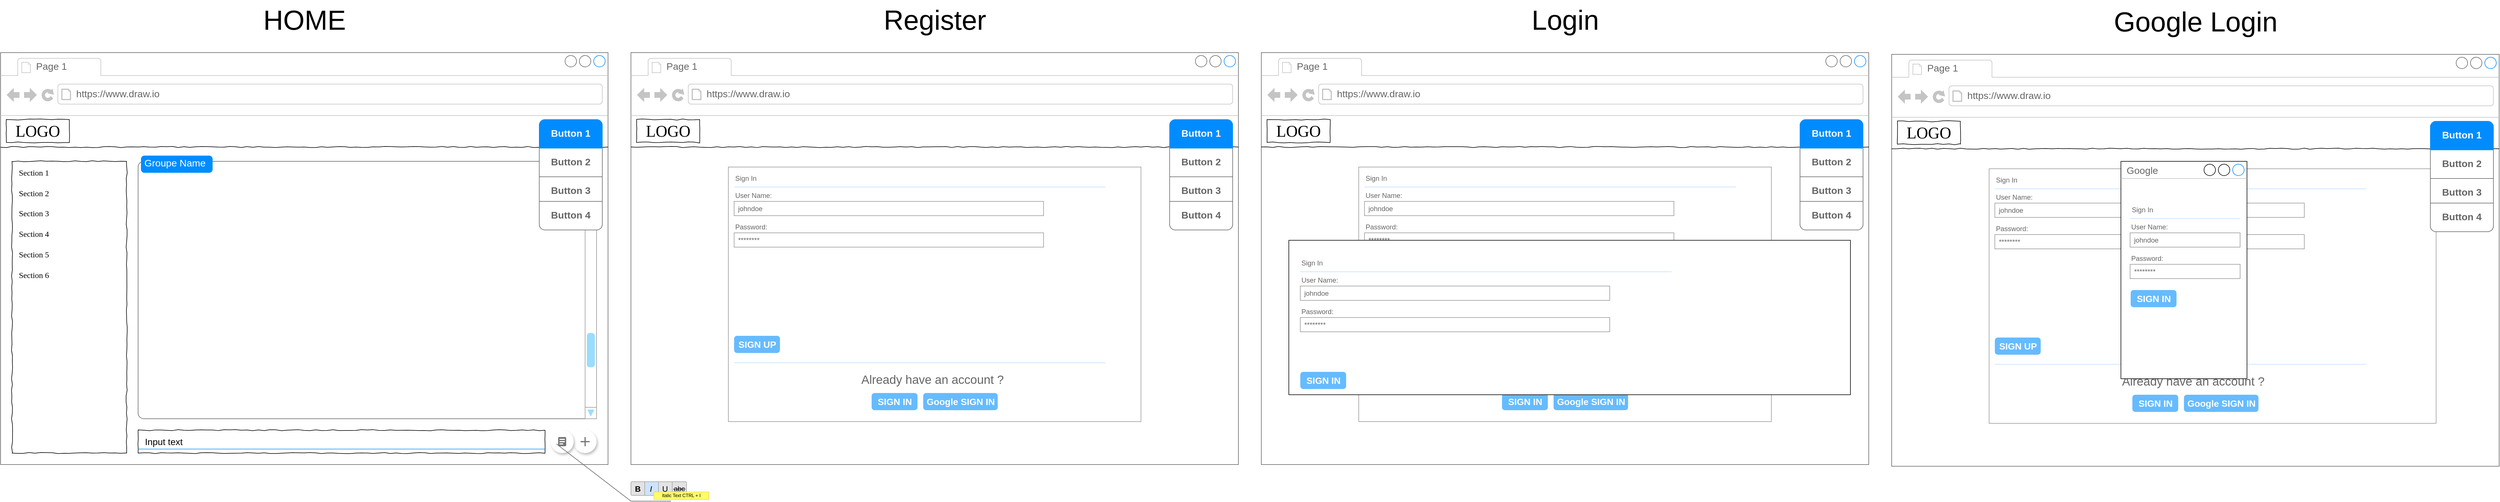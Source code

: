 <mxfile version="23.1.5" type="google">
  <diagram name="Page-1" id="03018318-947c-dd8e-b7a3-06fadd420f32">
    <mxGraphModel dx="5984" dy="2900" grid="1" gridSize="10" guides="1" tooltips="1" connect="1" arrows="1" fold="1" page="1" pageScale="1" pageWidth="1100" pageHeight="850" background="#ffffff" math="0" shadow="0">
      <root>
        <mxCell id="0" />
        <mxCell id="1" parent="0" />
        <mxCell id="KYz0ExE2ZF3JFbV7iySI-3" value="" style="strokeWidth=1;shadow=0;dashed=0;align=center;html=1;shape=mxgraph.mockup.containers.browserWindow;rSize=0;strokeColor=#666666;strokeColor2=#008cff;strokeColor3=#c4c4c4;mainText=,;recursiveResize=0;" vertex="1" parent="1">
          <mxGeometry x="1120" y="100" width="1060" height="720" as="geometry" />
        </mxCell>
        <mxCell id="KYz0ExE2ZF3JFbV7iySI-4" value="Page 1" style="strokeWidth=1;shadow=0;dashed=0;align=center;html=1;shape=mxgraph.mockup.containers.anchor;fontSize=17;fontColor=#666666;align=left;whiteSpace=wrap;" vertex="1" parent="KYz0ExE2ZF3JFbV7iySI-3">
          <mxGeometry x="60" y="12" width="110" height="26" as="geometry" />
        </mxCell>
        <mxCell id="KYz0ExE2ZF3JFbV7iySI-5" value="https://www.draw.io" style="strokeWidth=1;shadow=0;dashed=0;align=center;html=1;shape=mxgraph.mockup.containers.anchor;rSize=0;fontSize=17;fontColor=#666666;align=left;" vertex="1" parent="KYz0ExE2ZF3JFbV7iySI-3">
          <mxGeometry x="130" y="60" width="250" height="26" as="geometry" />
        </mxCell>
        <mxCell id="KYz0ExE2ZF3JFbV7iySI-6" value="" style="line;strokeWidth=1;html=1;rounded=0;shadow=0;labelBackgroundColor=none;fillColor=none;fontFamily=Verdana;fontSize=14;fontColor=#000000;align=center;comic=1;" vertex="1" parent="KYz0ExE2ZF3JFbV7iySI-3">
          <mxGeometry y="160" width="1060" height="10" as="geometry" />
        </mxCell>
        <mxCell id="KYz0ExE2ZF3JFbV7iySI-7" value="LOGO" style="whiteSpace=wrap;html=1;rounded=0;shadow=0;labelBackgroundColor=none;strokeWidth=1;fontFamily=Verdana;fontSize=28;align=center;comic=1;" vertex="1" parent="KYz0ExE2ZF3JFbV7iySI-3">
          <mxGeometry x="10" y="117" width="110" height="40" as="geometry" />
        </mxCell>
        <mxCell id="KYz0ExE2ZF3JFbV7iySI-8" value="" style="strokeWidth=1;shadow=0;dashed=0;align=center;html=1;shape=mxgraph.mockup.rrect;rSize=10;strokeColor=#666666;" vertex="1" parent="KYz0ExE2ZF3JFbV7iySI-3">
          <mxGeometry x="940" y="117" width="110" height="193" as="geometry" />
        </mxCell>
        <mxCell id="KYz0ExE2ZF3JFbV7iySI-9" value="Button 2" style="strokeColor=inherit;fillColor=inherit;gradientColor=inherit;strokeWidth=1;shadow=0;dashed=0;align=center;html=1;shape=mxgraph.mockup.rrect;rSize=0;fontSize=17;fontColor=#666666;fontStyle=1;resizeWidth=1;whiteSpace=wrap;" vertex="1" parent="KYz0ExE2ZF3JFbV7iySI-8">
          <mxGeometry width="110" height="50" relative="1" as="geometry">
            <mxPoint y="50" as="offset" />
          </mxGeometry>
        </mxCell>
        <mxCell id="KYz0ExE2ZF3JFbV7iySI-10" value="Button 3" style="strokeColor=inherit;fillColor=inherit;gradientColor=inherit;strokeWidth=1;shadow=0;dashed=0;align=center;html=1;shape=mxgraph.mockup.rrect;rSize=0;fontSize=17;fontColor=#666666;fontStyle=1;resizeWidth=1;whiteSpace=wrap;" vertex="1" parent="KYz0ExE2ZF3JFbV7iySI-8">
          <mxGeometry width="110" height="50" relative="1" as="geometry">
            <mxPoint y="100" as="offset" />
          </mxGeometry>
        </mxCell>
        <mxCell id="KYz0ExE2ZF3JFbV7iySI-11" value="Button 4" style="strokeColor=inherit;fillColor=inherit;gradientColor=inherit;strokeWidth=1;shadow=0;dashed=0;align=center;html=1;shape=mxgraph.mockup.bottomButton;rSize=10;fontSize=17;fontColor=#666666;fontStyle=1;resizeWidth=1;whiteSpace=wrap;" vertex="1" parent="KYz0ExE2ZF3JFbV7iySI-8">
          <mxGeometry y="1" width="110" height="50" relative="1" as="geometry">
            <mxPoint y="-50" as="offset" />
          </mxGeometry>
        </mxCell>
        <mxCell id="KYz0ExE2ZF3JFbV7iySI-12" value="Button 1" style="strokeWidth=1;shadow=0;dashed=0;align=center;html=1;shape=mxgraph.mockup.topButton;rSize=10;fontSize=17;fontColor=#ffffff;fontStyle=1;fillColor=#008cff;strokeColor=#008cff;resizeWidth=1;whiteSpace=wrap;" vertex="1" parent="KYz0ExE2ZF3JFbV7iySI-8">
          <mxGeometry width="110" height="50" relative="1" as="geometry" />
        </mxCell>
        <mxCell id="KYz0ExE2ZF3JFbV7iySI-13" value="" style="strokeWidth=1;shadow=0;dashed=0;align=center;html=1;shape=mxgraph.mockup.forms.rrect;rSize=0;strokeColor=#999999;fillColor=#ffffff;" vertex="1" parent="KYz0ExE2ZF3JFbV7iySI-3">
          <mxGeometry x="170" y="200" width="720" height="445" as="geometry" />
        </mxCell>
        <mxCell id="KYz0ExE2ZF3JFbV7iySI-14" value="Sign In" style="strokeWidth=1;shadow=0;dashed=0;align=center;html=1;shape=mxgraph.mockup.forms.anchor;fontSize=12;fontColor=#666666;align=left;resizeWidth=1;spacingLeft=0;" vertex="1" parent="KYz0ExE2ZF3JFbV7iySI-13">
          <mxGeometry width="360" height="20" relative="1" as="geometry">
            <mxPoint x="10" y="10" as="offset" />
          </mxGeometry>
        </mxCell>
        <mxCell id="KYz0ExE2ZF3JFbV7iySI-15" value="" style="shape=line;strokeColor=#ddeeff;strokeWidth=2;html=1;resizeWidth=1;" vertex="1" parent="KYz0ExE2ZF3JFbV7iySI-13">
          <mxGeometry width="648" height="10" relative="1" as="geometry">
            <mxPoint x="10" y="30" as="offset" />
          </mxGeometry>
        </mxCell>
        <mxCell id="KYz0ExE2ZF3JFbV7iySI-16" value="User Name:" style="strokeWidth=1;shadow=0;dashed=0;align=center;html=1;shape=mxgraph.mockup.forms.anchor;fontSize=12;fontColor=#666666;align=left;resizeWidth=1;spacingLeft=0;" vertex="1" parent="KYz0ExE2ZF3JFbV7iySI-13">
          <mxGeometry width="360" height="20" relative="1" as="geometry">
            <mxPoint x="10" y="40" as="offset" />
          </mxGeometry>
        </mxCell>
        <mxCell id="KYz0ExE2ZF3JFbV7iySI-17" value="johndoe" style="strokeWidth=1;shadow=0;dashed=0;align=center;html=1;shape=mxgraph.mockup.forms.rrect;rSize=0;strokeColor=#999999;fontColor=#666666;align=left;spacingLeft=5;resizeWidth=1;" vertex="1" parent="KYz0ExE2ZF3JFbV7iySI-13">
          <mxGeometry width="540" height="25" relative="1" as="geometry">
            <mxPoint x="10" y="60" as="offset" />
          </mxGeometry>
        </mxCell>
        <mxCell id="KYz0ExE2ZF3JFbV7iySI-18" value="Password:" style="strokeWidth=1;shadow=0;dashed=0;align=center;html=1;shape=mxgraph.mockup.forms.anchor;fontSize=12;fontColor=#666666;align=left;resizeWidth=1;spacingLeft=0;" vertex="1" parent="KYz0ExE2ZF3JFbV7iySI-13">
          <mxGeometry width="360" height="20" relative="1" as="geometry">
            <mxPoint x="10" y="95" as="offset" />
          </mxGeometry>
        </mxCell>
        <mxCell id="KYz0ExE2ZF3JFbV7iySI-19" value="********" style="strokeWidth=1;shadow=0;dashed=0;align=center;html=1;shape=mxgraph.mockup.forms.rrect;rSize=0;strokeColor=#999999;fontColor=#666666;align=left;spacingLeft=5;resizeWidth=1;" vertex="1" parent="KYz0ExE2ZF3JFbV7iySI-13">
          <mxGeometry width="540" height="25" relative="1" as="geometry">
            <mxPoint x="10" y="115" as="offset" />
          </mxGeometry>
        </mxCell>
        <mxCell id="KYz0ExE2ZF3JFbV7iySI-20" value="SIGN IN" style="strokeWidth=1;shadow=0;dashed=0;align=center;html=1;shape=mxgraph.mockup.forms.rrect;rSize=5;strokeColor=none;fontColor=#ffffff;fillColor=#66bbff;fontSize=16;fontStyle=1;" vertex="1" parent="KYz0ExE2ZF3JFbV7iySI-13">
          <mxGeometry y="1" width="80" height="30" relative="1" as="geometry">
            <mxPoint x="250" y="-50" as="offset" />
          </mxGeometry>
        </mxCell>
        <mxCell id="KYz0ExE2ZF3JFbV7iySI-21" value="" style="shape=line;strokeColor=#ddeeff;strokeWidth=2;html=1;resizeWidth=1;" vertex="1" parent="KYz0ExE2ZF3JFbV7iySI-13">
          <mxGeometry y="1" width="648" height="10" relative="1" as="geometry">
            <mxPoint x="10" y="-108" as="offset" />
          </mxGeometry>
        </mxCell>
        <mxCell id="KYz0ExE2ZF3JFbV7iySI-22" value="&lt;font style=&quot;font-size: 21px;&quot;&gt;Already have an account ?&lt;/font&gt;" style="strokeWidth=1;shadow=0;dashed=0;align=center;html=1;shape=mxgraph.mockup.forms.anchor;fontSize=12;fontColor=#666666;align=left;spacingLeft=0;resizeWidth=1;" vertex="1" parent="KYz0ExE2ZF3JFbV7iySI-13">
          <mxGeometry y="1" width="260" height="20" relative="1" as="geometry">
            <mxPoint x="230" y="-84" as="offset" />
          </mxGeometry>
        </mxCell>
        <mxCell id="KYz0ExE2ZF3JFbV7iySI-23" value="SIGN UP" style="strokeWidth=1;shadow=0;dashed=0;align=center;html=1;shape=mxgraph.mockup.forms.rrect;rSize=5;strokeColor=none;fontColor=#ffffff;fillColor=#66bbff;fontSize=16;fontStyle=1;" vertex="1" parent="KYz0ExE2ZF3JFbV7iySI-13">
          <mxGeometry y="1" width="80" height="30" relative="1" as="geometry">
            <mxPoint x="10" y="-150" as="offset" />
          </mxGeometry>
        </mxCell>
        <mxCell id="KYz0ExE2ZF3JFbV7iySI-24" value="Google SIGN IN" style="strokeWidth=1;shadow=0;dashed=0;align=center;html=1;shape=mxgraph.mockup.forms.rrect;rSize=5;strokeColor=none;fontColor=#ffffff;fillColor=#66bbff;fontSize=16;fontStyle=1;" vertex="1" parent="KYz0ExE2ZF3JFbV7iySI-13">
          <mxGeometry x="340" y="395" width="130" height="30" as="geometry" />
        </mxCell>
        <mxCell id="KYz0ExE2ZF3JFbV7iySI-59" value="" style="rounded=0;whiteSpace=wrap;html=1;" vertex="1" parent="1">
          <mxGeometry x="1168" y="428" width="980" height="270" as="geometry" />
        </mxCell>
        <mxCell id="PVh8QPUen67NUNTlTuPj-7" value="" style="strokeWidth=1;shadow=0;dashed=0;align=center;html=1;shape=mxgraph.mockup.containers.browserWindow;rSize=0;strokeColor=#666666;strokeColor2=#008cff;strokeColor3=#c4c4c4;mainText=,;recursiveResize=0;" parent="1" vertex="1">
          <mxGeometry x="-1080" y="100" width="1060" height="720" as="geometry" />
        </mxCell>
        <mxCell id="KYz0ExE2ZF3JFbV7iySI-37" value="" style="shape=mxgraph.mockup.containers.marginRect;rectMarginTop=10;strokeColor=#666666;strokeWidth=1;dashed=0;rounded=1;arcSize=5;recursiveResize=0;html=1;whiteSpace=wrap;" vertex="1" parent="PVh8QPUen67NUNTlTuPj-7">
          <mxGeometry x="240" y="180" width="800" height="460" as="geometry" />
        </mxCell>
        <mxCell id="KYz0ExE2ZF3JFbV7iySI-38" value="Groupe Name" style="shape=rect;strokeColor=none;fillColor=#008cff;strokeWidth=1;dashed=0;rounded=1;arcSize=20;fontColor=#ffffff;fontSize=17;spacing=2;spacingTop=-2;align=left;autosize=1;spacingLeft=4;resizeWidth=0;resizeHeight=0;perimeter=none;html=1;whiteSpace=wrap;" vertex="1" parent="KYz0ExE2ZF3JFbV7iySI-37">
          <mxGeometry x="5" width="125" height="30" as="geometry" />
        </mxCell>
        <mxCell id="KYz0ExE2ZF3JFbV7iySI-31" value="" style="verticalLabelPosition=bottom;shadow=0;dashed=0;align=center;html=1;verticalAlign=top;strokeWidth=1;shape=mxgraph.mockup.navigation.scrollBar;strokeColor=#999999;barPos=20;fillColor2=#99ddff;strokeColor2=none;direction=north;" vertex="1" parent="PVh8QPUen67NUNTlTuPj-7">
          <mxGeometry x="1020" y="190" width="20" height="450" as="geometry" />
        </mxCell>
        <mxCell id="PVh8QPUen67NUNTlTuPj-8" value="Page 1" style="strokeWidth=1;shadow=0;dashed=0;align=center;html=1;shape=mxgraph.mockup.containers.anchor;fontSize=17;fontColor=#666666;align=left;whiteSpace=wrap;" parent="PVh8QPUen67NUNTlTuPj-7" vertex="1">
          <mxGeometry x="60" y="12" width="110" height="26" as="geometry" />
        </mxCell>
        <mxCell id="PVh8QPUen67NUNTlTuPj-9" value="https://www.draw.io" style="strokeWidth=1;shadow=0;dashed=0;align=center;html=1;shape=mxgraph.mockup.containers.anchor;rSize=0;fontSize=17;fontColor=#666666;align=left;" parent="PVh8QPUen67NUNTlTuPj-7" vertex="1">
          <mxGeometry x="130" y="60" width="250" height="26" as="geometry" />
        </mxCell>
        <mxCell id="677b7b8949515195-9" value="" style="line;strokeWidth=1;html=1;rounded=0;shadow=0;labelBackgroundColor=none;fillColor=none;fontFamily=Verdana;fontSize=14;fontColor=#000000;align=center;comic=1;" parent="PVh8QPUen67NUNTlTuPj-7" vertex="1">
          <mxGeometry y="160" width="1060" height="10" as="geometry" />
        </mxCell>
        <mxCell id="677b7b8949515195-2" value="LOGO" style="whiteSpace=wrap;html=1;rounded=0;shadow=0;labelBackgroundColor=none;strokeWidth=1;fontFamily=Verdana;fontSize=28;align=center;comic=1;" parent="PVh8QPUen67NUNTlTuPj-7" vertex="1">
          <mxGeometry x="10" y="117" width="110" height="40" as="geometry" />
        </mxCell>
        <mxCell id="PVh8QPUen67NUNTlTuPj-2" value="" style="strokeWidth=1;shadow=0;dashed=0;align=center;html=1;shape=mxgraph.mockup.rrect;rSize=10;strokeColor=#666666;" parent="PVh8QPUen67NUNTlTuPj-7" vertex="1">
          <mxGeometry x="940" y="117" width="110" height="193" as="geometry" />
        </mxCell>
        <mxCell id="PVh8QPUen67NUNTlTuPj-3" value="Button 2" style="strokeColor=inherit;fillColor=inherit;gradientColor=inherit;strokeWidth=1;shadow=0;dashed=0;align=center;html=1;shape=mxgraph.mockup.rrect;rSize=0;fontSize=17;fontColor=#666666;fontStyle=1;resizeWidth=1;whiteSpace=wrap;" parent="PVh8QPUen67NUNTlTuPj-2" vertex="1">
          <mxGeometry width="110" height="50" relative="1" as="geometry">
            <mxPoint y="50" as="offset" />
          </mxGeometry>
        </mxCell>
        <mxCell id="PVh8QPUen67NUNTlTuPj-4" value="Button 3" style="strokeColor=inherit;fillColor=inherit;gradientColor=inherit;strokeWidth=1;shadow=0;dashed=0;align=center;html=1;shape=mxgraph.mockup.rrect;rSize=0;fontSize=17;fontColor=#666666;fontStyle=1;resizeWidth=1;whiteSpace=wrap;" parent="PVh8QPUen67NUNTlTuPj-2" vertex="1">
          <mxGeometry width="110" height="50" relative="1" as="geometry">
            <mxPoint y="100" as="offset" />
          </mxGeometry>
        </mxCell>
        <mxCell id="PVh8QPUen67NUNTlTuPj-5" value="Button 4" style="strokeColor=inherit;fillColor=inherit;gradientColor=inherit;strokeWidth=1;shadow=0;dashed=0;align=center;html=1;shape=mxgraph.mockup.bottomButton;rSize=10;fontSize=17;fontColor=#666666;fontStyle=1;resizeWidth=1;whiteSpace=wrap;" parent="PVh8QPUen67NUNTlTuPj-2" vertex="1">
          <mxGeometry y="1" width="110" height="50" relative="1" as="geometry">
            <mxPoint y="-50" as="offset" />
          </mxGeometry>
        </mxCell>
        <mxCell id="PVh8QPUen67NUNTlTuPj-6" value="Button 1" style="strokeWidth=1;shadow=0;dashed=0;align=center;html=1;shape=mxgraph.mockup.topButton;rSize=10;fontSize=17;fontColor=#ffffff;fontStyle=1;fillColor=#008cff;strokeColor=#008cff;resizeWidth=1;whiteSpace=wrap;" parent="PVh8QPUen67NUNTlTuPj-2" vertex="1">
          <mxGeometry width="110" height="50" relative="1" as="geometry" />
        </mxCell>
        <mxCell id="KYz0ExE2ZF3JFbV7iySI-26" value="" style="whiteSpace=wrap;html=1;rounded=0;shadow=0;labelBackgroundColor=none;strokeWidth=1;fillColor=none;fontFamily=Verdana;fontSize=12;align=left;comic=1;" vertex="1" parent="PVh8QPUen67NUNTlTuPj-7">
          <mxGeometry x="240" y="660" width="710" height="40" as="geometry" />
        </mxCell>
        <mxCell id="KYz0ExE2ZF3JFbV7iySI-29" value="" style="shape=ellipse;dashed=0;strokeColor=none;shadow=1;fontSize=13;align=center;verticalAlign=top;labelPosition=center;verticalLabelPosition=bottom;html=1;aspect=fixed;" vertex="1" parent="PVh8QPUen67NUNTlTuPj-7">
          <mxGeometry x="1000" y="660" width="40" height="40" as="geometry" />
        </mxCell>
        <mxCell id="KYz0ExE2ZF3JFbV7iySI-30" value="" style="dashed=0;html=1;shape=mxgraph.gmdl.plus;strokeColor=#737373;strokeWidth=2;shadow=0;sketch=0;html=1;labelPosition=center;verticalLabelPosition=bottom;align=center;verticalAlign=top;" vertex="1" parent="KYz0ExE2ZF3JFbV7iySI-29">
          <mxGeometry x="12" y="12" width="16" height="16" as="geometry" />
        </mxCell>
        <mxCell id="KYz0ExE2ZF3JFbV7iySI-39" value="Input text" style="text;fontSize=16;verticalAlign=middle;strokeColor=none;fillColor=none;whiteSpace=wrap;html=1;" vertex="1" parent="PVh8QPUen67NUNTlTuPj-7">
          <mxGeometry x="250" y="665" width="700" height="30" as="geometry" />
        </mxCell>
        <mxCell id="KYz0ExE2ZF3JFbV7iySI-40" value="" style="dashed=0;shape=line;strokeWidth=2;noLabel=1;strokeColor=#0C8CF2;opacity=50;" vertex="1" parent="PVh8QPUen67NUNTlTuPj-7">
          <mxGeometry x="240" y="688" width="710" height="10" as="geometry" />
        </mxCell>
        <mxCell id="KYz0ExE2ZF3JFbV7iySI-41" value="" style="shape=ellipse;strokeColor=none;fillColor=#ffffff;shadow=1;gradientColor=none;sketch=0;hachureGap=4;pointerEvents=0;fontFamily=Architects Daughter;fontSource=https%3A%2F%2Ffonts.googleapis.com%2Fcss%3Ffamily%3DArchitects%2BDaughter;fontSize=20;html=1;labelPosition=center;verticalLabelPosition=bottom;align=center;verticalAlign=top;" vertex="1" parent="PVh8QPUen67NUNTlTuPj-7">
          <mxGeometry x="960" y="660" width="40" height="40" as="geometry" />
        </mxCell>
        <mxCell id="KYz0ExE2ZF3JFbV7iySI-42" value="" style="dashed=0;html=1;shape=mxgraph.gmdl.doc;strokeColor=#ffffff;fillColor=#737373;strokeWidth=2;sketch=0;hachureGap=4;pointerEvents=0;fontFamily=Architects Daughter;fontSource=https%3A%2F%2Ffonts.googleapis.com%2Fcss%3Ffamily%3DArchitects%2BDaughter;fontSize=20;" vertex="1" parent="KYz0ExE2ZF3JFbV7iySI-41">
          <mxGeometry x="0.5" y="0.5" width="14" height="16" relative="1" as="geometry">
            <mxPoint x="-7" y="-8" as="offset" />
          </mxGeometry>
        </mxCell>
        <mxCell id="677b7b8949515195-8" value="" style="whiteSpace=wrap;html=1;rounded=0;shadow=0;labelBackgroundColor=none;strokeWidth=1;fillColor=none;fontFamily=Verdana;fontSize=12;align=center;comic=1;" parent="1" vertex="1">
          <mxGeometry x="-1060" y="290" width="200" height="510" as="geometry" />
        </mxCell>
        <mxCell id="677b7b8949515195-27" value="Section 1" style="text;html=1;points=[];align=left;verticalAlign=top;spacingTop=-4;fontSize=14;fontFamily=Verdana" parent="1" vertex="1">
          <mxGeometry x="-1050" y="300" width="170" height="20" as="geometry" />
        </mxCell>
        <mxCell id="677b7b8949515195-28" value="Section 2" style="text;html=1;points=[];align=left;verticalAlign=top;spacingTop=-4;fontSize=14;fontFamily=Verdana" parent="1" vertex="1">
          <mxGeometry x="-1050" y="336" width="170" height="20" as="geometry" />
        </mxCell>
        <mxCell id="677b7b8949515195-29" value="Section 3" style="text;html=1;points=[];align=left;verticalAlign=top;spacingTop=-4;fontSize=14;fontFamily=Verdana" parent="1" vertex="1">
          <mxGeometry x="-1050" y="371" width="170" height="20" as="geometry" />
        </mxCell>
        <mxCell id="677b7b8949515195-30" value="Section 4" style="text;html=1;points=[];align=left;verticalAlign=top;spacingTop=-4;fontSize=14;fontFamily=Verdana" parent="1" vertex="1">
          <mxGeometry x="-1050" y="407" width="170" height="20" as="geometry" />
        </mxCell>
        <mxCell id="677b7b8949515195-39" value="Section 5" style="text;html=1;points=[];align=left;verticalAlign=top;spacingTop=-4;fontSize=14;fontFamily=Verdana" parent="1" vertex="1">
          <mxGeometry x="-1050" y="443" width="170" height="20" as="geometry" />
        </mxCell>
        <mxCell id="677b7b8949515195-40" value="Section 6" style="text;html=1;points=[];align=left;verticalAlign=top;spacingTop=-4;fontSize=14;fontFamily=Verdana" parent="1" vertex="1">
          <mxGeometry x="-1050" y="479" width="170" height="20" as="geometry" />
        </mxCell>
        <mxCell id="PVh8QPUen67NUNTlTuPj-13" value="&lt;font style=&quot;font-size: 48px;&quot;&gt;HOME&lt;/font&gt;" style="text;html=1;align=center;verticalAlign=middle;resizable=0;points=[];autosize=1;strokeColor=none;fillColor=none;" parent="1" vertex="1">
          <mxGeometry x="-635" y="8" width="170" height="70" as="geometry" />
        </mxCell>
        <mxCell id="PVh8QPUen67NUNTlTuPj-14" value="" style="strokeWidth=1;shadow=0;dashed=0;align=center;html=1;shape=mxgraph.mockup.containers.browserWindow;rSize=0;strokeColor=#666666;strokeColor2=#008cff;strokeColor3=#c4c4c4;mainText=,;recursiveResize=0;" parent="1" vertex="1">
          <mxGeometry x="20" y="100" width="1060" height="720" as="geometry" />
        </mxCell>
        <mxCell id="PVh8QPUen67NUNTlTuPj-16" value="Page 1" style="strokeWidth=1;shadow=0;dashed=0;align=center;html=1;shape=mxgraph.mockup.containers.anchor;fontSize=17;fontColor=#666666;align=left;whiteSpace=wrap;" parent="PVh8QPUen67NUNTlTuPj-14" vertex="1">
          <mxGeometry x="60" y="12" width="110" height="26" as="geometry" />
        </mxCell>
        <mxCell id="PVh8QPUen67NUNTlTuPj-17" value="https://www.draw.io" style="strokeWidth=1;shadow=0;dashed=0;align=center;html=1;shape=mxgraph.mockup.containers.anchor;rSize=0;fontSize=17;fontColor=#666666;align=left;" parent="PVh8QPUen67NUNTlTuPj-14" vertex="1">
          <mxGeometry x="130" y="60" width="250" height="26" as="geometry" />
        </mxCell>
        <mxCell id="PVh8QPUen67NUNTlTuPj-18" value="" style="line;strokeWidth=1;html=1;rounded=0;shadow=0;labelBackgroundColor=none;fillColor=none;fontFamily=Verdana;fontSize=14;fontColor=#000000;align=center;comic=1;" parent="PVh8QPUen67NUNTlTuPj-14" vertex="1">
          <mxGeometry y="160" width="1060" height="10" as="geometry" />
        </mxCell>
        <mxCell id="PVh8QPUen67NUNTlTuPj-19" value="LOGO" style="whiteSpace=wrap;html=1;rounded=0;shadow=0;labelBackgroundColor=none;strokeWidth=1;fontFamily=Verdana;fontSize=28;align=center;comic=1;" parent="PVh8QPUen67NUNTlTuPj-14" vertex="1">
          <mxGeometry x="10" y="117" width="110" height="40" as="geometry" />
        </mxCell>
        <mxCell id="PVh8QPUen67NUNTlTuPj-20" value="" style="strokeWidth=1;shadow=0;dashed=0;align=center;html=1;shape=mxgraph.mockup.rrect;rSize=10;strokeColor=#666666;" parent="PVh8QPUen67NUNTlTuPj-14" vertex="1">
          <mxGeometry x="940" y="117" width="110" height="193" as="geometry" />
        </mxCell>
        <mxCell id="PVh8QPUen67NUNTlTuPj-21" value="Button 2" style="strokeColor=inherit;fillColor=inherit;gradientColor=inherit;strokeWidth=1;shadow=0;dashed=0;align=center;html=1;shape=mxgraph.mockup.rrect;rSize=0;fontSize=17;fontColor=#666666;fontStyle=1;resizeWidth=1;whiteSpace=wrap;" parent="PVh8QPUen67NUNTlTuPj-20" vertex="1">
          <mxGeometry width="110" height="50" relative="1" as="geometry">
            <mxPoint y="50" as="offset" />
          </mxGeometry>
        </mxCell>
        <mxCell id="PVh8QPUen67NUNTlTuPj-22" value="Button 3" style="strokeColor=inherit;fillColor=inherit;gradientColor=inherit;strokeWidth=1;shadow=0;dashed=0;align=center;html=1;shape=mxgraph.mockup.rrect;rSize=0;fontSize=17;fontColor=#666666;fontStyle=1;resizeWidth=1;whiteSpace=wrap;" parent="PVh8QPUen67NUNTlTuPj-20" vertex="1">
          <mxGeometry width="110" height="50" relative="1" as="geometry">
            <mxPoint y="100" as="offset" />
          </mxGeometry>
        </mxCell>
        <mxCell id="PVh8QPUen67NUNTlTuPj-23" value="Button 4" style="strokeColor=inherit;fillColor=inherit;gradientColor=inherit;strokeWidth=1;shadow=0;dashed=0;align=center;html=1;shape=mxgraph.mockup.bottomButton;rSize=10;fontSize=17;fontColor=#666666;fontStyle=1;resizeWidth=1;whiteSpace=wrap;" parent="PVh8QPUen67NUNTlTuPj-20" vertex="1">
          <mxGeometry y="1" width="110" height="50" relative="1" as="geometry">
            <mxPoint y="-50" as="offset" />
          </mxGeometry>
        </mxCell>
        <mxCell id="PVh8QPUen67NUNTlTuPj-24" value="Button 1" style="strokeWidth=1;shadow=0;dashed=0;align=center;html=1;shape=mxgraph.mockup.topButton;rSize=10;fontSize=17;fontColor=#ffffff;fontStyle=1;fillColor=#008cff;strokeColor=#008cff;resizeWidth=1;whiteSpace=wrap;" parent="PVh8QPUen67NUNTlTuPj-20" vertex="1">
          <mxGeometry width="110" height="50" relative="1" as="geometry" />
        </mxCell>
        <mxCell id="PVh8QPUen67NUNTlTuPj-41" value="" style="strokeWidth=1;shadow=0;dashed=0;align=center;html=1;shape=mxgraph.mockup.forms.rrect;rSize=0;strokeColor=#999999;fillColor=#ffffff;" parent="PVh8QPUen67NUNTlTuPj-14" vertex="1">
          <mxGeometry x="170" y="200" width="720" height="445" as="geometry" />
        </mxCell>
        <mxCell id="PVh8QPUen67NUNTlTuPj-42" value="Sign In" style="strokeWidth=1;shadow=0;dashed=0;align=center;html=1;shape=mxgraph.mockup.forms.anchor;fontSize=12;fontColor=#666666;align=left;resizeWidth=1;spacingLeft=0;" parent="PVh8QPUen67NUNTlTuPj-41" vertex="1">
          <mxGeometry width="360" height="20" relative="1" as="geometry">
            <mxPoint x="10" y="10" as="offset" />
          </mxGeometry>
        </mxCell>
        <mxCell id="PVh8QPUen67NUNTlTuPj-43" value="" style="shape=line;strokeColor=#ddeeff;strokeWidth=2;html=1;resizeWidth=1;" parent="PVh8QPUen67NUNTlTuPj-41" vertex="1">
          <mxGeometry width="648" height="10" relative="1" as="geometry">
            <mxPoint x="10" y="30" as="offset" />
          </mxGeometry>
        </mxCell>
        <mxCell id="PVh8QPUen67NUNTlTuPj-44" value="User Name:" style="strokeWidth=1;shadow=0;dashed=0;align=center;html=1;shape=mxgraph.mockup.forms.anchor;fontSize=12;fontColor=#666666;align=left;resizeWidth=1;spacingLeft=0;" parent="PVh8QPUen67NUNTlTuPj-41" vertex="1">
          <mxGeometry width="360" height="20" relative="1" as="geometry">
            <mxPoint x="10" y="40" as="offset" />
          </mxGeometry>
        </mxCell>
        <mxCell id="PVh8QPUen67NUNTlTuPj-45" value="johndoe" style="strokeWidth=1;shadow=0;dashed=0;align=center;html=1;shape=mxgraph.mockup.forms.rrect;rSize=0;strokeColor=#999999;fontColor=#666666;align=left;spacingLeft=5;resizeWidth=1;" parent="PVh8QPUen67NUNTlTuPj-41" vertex="1">
          <mxGeometry width="540" height="25" relative="1" as="geometry">
            <mxPoint x="10" y="60" as="offset" />
          </mxGeometry>
        </mxCell>
        <mxCell id="PVh8QPUen67NUNTlTuPj-46" value="Password:" style="strokeWidth=1;shadow=0;dashed=0;align=center;html=1;shape=mxgraph.mockup.forms.anchor;fontSize=12;fontColor=#666666;align=left;resizeWidth=1;spacingLeft=0;" parent="PVh8QPUen67NUNTlTuPj-41" vertex="1">
          <mxGeometry width="360" height="20" relative="1" as="geometry">
            <mxPoint x="10" y="95" as="offset" />
          </mxGeometry>
        </mxCell>
        <mxCell id="PVh8QPUen67NUNTlTuPj-47" value="********" style="strokeWidth=1;shadow=0;dashed=0;align=center;html=1;shape=mxgraph.mockup.forms.rrect;rSize=0;strokeColor=#999999;fontColor=#666666;align=left;spacingLeft=5;resizeWidth=1;" parent="PVh8QPUen67NUNTlTuPj-41" vertex="1">
          <mxGeometry width="540" height="25" relative="1" as="geometry">
            <mxPoint x="10" y="115" as="offset" />
          </mxGeometry>
        </mxCell>
        <mxCell id="PVh8QPUen67NUNTlTuPj-48" value="SIGN IN" style="strokeWidth=1;shadow=0;dashed=0;align=center;html=1;shape=mxgraph.mockup.forms.rrect;rSize=5;strokeColor=none;fontColor=#ffffff;fillColor=#66bbff;fontSize=16;fontStyle=1;" parent="PVh8QPUen67NUNTlTuPj-41" vertex="1">
          <mxGeometry y="1" width="80" height="30" relative="1" as="geometry">
            <mxPoint x="250" y="-50" as="offset" />
          </mxGeometry>
        </mxCell>
        <mxCell id="PVh8QPUen67NUNTlTuPj-50" value="" style="shape=line;strokeColor=#ddeeff;strokeWidth=2;html=1;resizeWidth=1;" parent="PVh8QPUen67NUNTlTuPj-41" vertex="1">
          <mxGeometry y="1" width="648" height="10" relative="1" as="geometry">
            <mxPoint x="10" y="-108" as="offset" />
          </mxGeometry>
        </mxCell>
        <mxCell id="PVh8QPUen67NUNTlTuPj-51" value="&lt;font style=&quot;font-size: 21px;&quot;&gt;Already have an account ?&lt;/font&gt;" style="strokeWidth=1;shadow=0;dashed=0;align=center;html=1;shape=mxgraph.mockup.forms.anchor;fontSize=12;fontColor=#666666;align=left;spacingLeft=0;resizeWidth=1;" parent="PVh8QPUen67NUNTlTuPj-41" vertex="1">
          <mxGeometry y="1" width="260" height="20" relative="1" as="geometry">
            <mxPoint x="230" y="-84" as="offset" />
          </mxGeometry>
        </mxCell>
        <mxCell id="PVh8QPUen67NUNTlTuPj-52" value="SIGN UP" style="strokeWidth=1;shadow=0;dashed=0;align=center;html=1;shape=mxgraph.mockup.forms.rrect;rSize=5;strokeColor=none;fontColor=#ffffff;fillColor=#66bbff;fontSize=16;fontStyle=1;" parent="PVh8QPUen67NUNTlTuPj-41" vertex="1">
          <mxGeometry y="1" width="80" height="30" relative="1" as="geometry">
            <mxPoint x="10" y="-150" as="offset" />
          </mxGeometry>
        </mxCell>
        <mxCell id="KYz0ExE2ZF3JFbV7iySI-2" value="Google SIGN IN" style="strokeWidth=1;shadow=0;dashed=0;align=center;html=1;shape=mxgraph.mockup.forms.rrect;rSize=5;strokeColor=none;fontColor=#ffffff;fillColor=#66bbff;fontSize=16;fontStyle=1;" vertex="1" parent="PVh8QPUen67NUNTlTuPj-41">
          <mxGeometry x="340" y="395" width="130" height="30" as="geometry" />
        </mxCell>
        <mxCell id="PVh8QPUen67NUNTlTuPj-40" value="&lt;font style=&quot;font-size: 48px;&quot;&gt;Register&lt;/font&gt;" style="text;html=1;align=center;verticalAlign=middle;resizable=0;points=[];autosize=1;strokeColor=none;fillColor=none;" parent="1" vertex="1">
          <mxGeometry x="450" y="8" width="200" height="70" as="geometry" />
        </mxCell>
        <mxCell id="KYz0ExE2ZF3JFbV7iySI-25" value="&lt;font style=&quot;font-size: 48px;&quot;&gt;Login&lt;/font&gt;" style="text;html=1;align=center;verticalAlign=middle;resizable=0;points=[];autosize=1;strokeColor=none;fillColor=none;" vertex="1" parent="1">
          <mxGeometry x="1580" y="8" width="140" height="70" as="geometry" />
        </mxCell>
        <mxCell id="KYz0ExE2ZF3JFbV7iySI-32" value="" style="verticalLabelPosition=bottom;shadow=0;dashed=0;align=center;html=1;verticalAlign=top;strokeWidth=1;shape=mxgraph.mockup.menus_and_buttons.font_style_selector_1;" vertex="1" parent="1">
          <mxGeometry x="20" y="850" width="136" height="31" as="geometry" />
        </mxCell>
        <mxCell id="KYz0ExE2ZF3JFbV7iySI-36" value="" style="strokeWidth=1;shadow=0;dashed=0;align=center;html=1;shape=mxgraph.mockup.text.callout;linkText=;textSize=17;textColor=#666666;callDir=SE;callStyle=line;fontSize=17;fontColor=#666666;align=right;verticalAlign=bottom;strokeColor=#666666;" vertex="1" parent="1">
          <mxGeometry x="-110" y="784" width="200" height="100" as="geometry" />
        </mxCell>
        <mxCell id="KYz0ExE2ZF3JFbV7iySI-53" value="Sign In" style="strokeWidth=1;shadow=0;dashed=0;align=center;html=1;shape=mxgraph.mockup.forms.anchor;fontSize=12;fontColor=#666666;align=left;resizeWidth=1;spacingLeft=0;" vertex="1" parent="1">
          <mxGeometry x="1188" y="458" width="360" height="20" as="geometry" />
        </mxCell>
        <mxCell id="KYz0ExE2ZF3JFbV7iySI-54" value="" style="shape=line;strokeColor=#ddeeff;strokeWidth=2;html=1;resizeWidth=1;" vertex="1" parent="1">
          <mxGeometry x="1188" y="478" width="648" height="10" as="geometry" />
        </mxCell>
        <mxCell id="KYz0ExE2ZF3JFbV7iySI-55" value="User Name:" style="strokeWidth=1;shadow=0;dashed=0;align=center;html=1;shape=mxgraph.mockup.forms.anchor;fontSize=12;fontColor=#666666;align=left;resizeWidth=1;spacingLeft=0;" vertex="1" parent="1">
          <mxGeometry x="1188" y="488" width="360" height="20" as="geometry" />
        </mxCell>
        <mxCell id="KYz0ExE2ZF3JFbV7iySI-56" value="johndoe" style="strokeWidth=1;shadow=0;dashed=0;align=center;html=1;shape=mxgraph.mockup.forms.rrect;rSize=0;strokeColor=#999999;fontColor=#666666;align=left;spacingLeft=5;resizeWidth=1;" vertex="1" parent="1">
          <mxGeometry x="1188" y="508" width="540" height="25" as="geometry" />
        </mxCell>
        <mxCell id="KYz0ExE2ZF3JFbV7iySI-57" value="Password:" style="strokeWidth=1;shadow=0;dashed=0;align=center;html=1;shape=mxgraph.mockup.forms.anchor;fontSize=12;fontColor=#666666;align=left;resizeWidth=1;spacingLeft=0;" vertex="1" parent="1">
          <mxGeometry x="1188" y="543" width="360" height="20" as="geometry" />
        </mxCell>
        <mxCell id="KYz0ExE2ZF3JFbV7iySI-58" value="********" style="strokeWidth=1;shadow=0;dashed=0;align=center;html=1;shape=mxgraph.mockup.forms.rrect;rSize=0;strokeColor=#999999;fontColor=#666666;align=left;spacingLeft=5;resizeWidth=1;" vertex="1" parent="1">
          <mxGeometry x="1188" y="563" width="540" height="25" as="geometry" />
        </mxCell>
        <mxCell id="KYz0ExE2ZF3JFbV7iySI-60" value="SIGN IN" style="strokeWidth=1;shadow=0;dashed=0;align=center;html=1;shape=mxgraph.mockup.forms.rrect;rSize=5;strokeColor=none;fontColor=#ffffff;fillColor=#66bbff;fontSize=16;fontStyle=1;" vertex="1" parent="1">
          <mxGeometry x="1188" y="658" width="80" height="30" as="geometry" />
        </mxCell>
        <mxCell id="KYz0ExE2ZF3JFbV7iySI-61" value="" style="strokeWidth=1;shadow=0;dashed=0;align=center;html=1;shape=mxgraph.mockup.containers.browserWindow;rSize=0;strokeColor=#666666;strokeColor2=#008cff;strokeColor3=#c4c4c4;mainText=,;recursiveResize=0;" vertex="1" parent="1">
          <mxGeometry x="2220" y="103" width="1060" height="720" as="geometry" />
        </mxCell>
        <mxCell id="KYz0ExE2ZF3JFbV7iySI-62" value="Page 1" style="strokeWidth=1;shadow=0;dashed=0;align=center;html=1;shape=mxgraph.mockup.containers.anchor;fontSize=17;fontColor=#666666;align=left;whiteSpace=wrap;" vertex="1" parent="KYz0ExE2ZF3JFbV7iySI-61">
          <mxGeometry x="60" y="12" width="110" height="26" as="geometry" />
        </mxCell>
        <mxCell id="KYz0ExE2ZF3JFbV7iySI-63" value="https://www.draw.io" style="strokeWidth=1;shadow=0;dashed=0;align=center;html=1;shape=mxgraph.mockup.containers.anchor;rSize=0;fontSize=17;fontColor=#666666;align=left;" vertex="1" parent="KYz0ExE2ZF3JFbV7iySI-61">
          <mxGeometry x="130" y="60" width="250" height="26" as="geometry" />
        </mxCell>
        <mxCell id="KYz0ExE2ZF3JFbV7iySI-64" value="" style="line;strokeWidth=1;html=1;rounded=0;shadow=0;labelBackgroundColor=none;fillColor=none;fontFamily=Verdana;fontSize=14;fontColor=#000000;align=center;comic=1;" vertex="1" parent="KYz0ExE2ZF3JFbV7iySI-61">
          <mxGeometry y="160" width="1060" height="10" as="geometry" />
        </mxCell>
        <mxCell id="KYz0ExE2ZF3JFbV7iySI-65" value="LOGO" style="whiteSpace=wrap;html=1;rounded=0;shadow=0;labelBackgroundColor=none;strokeWidth=1;fontFamily=Verdana;fontSize=28;align=center;comic=1;" vertex="1" parent="KYz0ExE2ZF3JFbV7iySI-61">
          <mxGeometry x="10" y="117" width="110" height="40" as="geometry" />
        </mxCell>
        <mxCell id="KYz0ExE2ZF3JFbV7iySI-71" value="" style="strokeWidth=1;shadow=0;dashed=0;align=center;html=1;shape=mxgraph.mockup.forms.rrect;rSize=0;strokeColor=#999999;fillColor=#ffffff;" vertex="1" parent="KYz0ExE2ZF3JFbV7iySI-61">
          <mxGeometry x="170" y="200" width="780" height="445" as="geometry" />
        </mxCell>
        <mxCell id="KYz0ExE2ZF3JFbV7iySI-72" value="Sign In" style="strokeWidth=1;shadow=0;dashed=0;align=center;html=1;shape=mxgraph.mockup.forms.anchor;fontSize=12;fontColor=#666666;align=left;resizeWidth=1;spacingLeft=0;" vertex="1" parent="KYz0ExE2ZF3JFbV7iySI-71">
          <mxGeometry width="360" height="20" relative="1" as="geometry">
            <mxPoint x="10" y="10" as="offset" />
          </mxGeometry>
        </mxCell>
        <mxCell id="KYz0ExE2ZF3JFbV7iySI-73" value="" style="shape=line;strokeColor=#ddeeff;strokeWidth=2;html=1;resizeWidth=1;" vertex="1" parent="KYz0ExE2ZF3JFbV7iySI-71">
          <mxGeometry width="648" height="10" relative="1" as="geometry">
            <mxPoint x="10" y="30" as="offset" />
          </mxGeometry>
        </mxCell>
        <mxCell id="KYz0ExE2ZF3JFbV7iySI-74" value="User Name:" style="strokeWidth=1;shadow=0;dashed=0;align=center;html=1;shape=mxgraph.mockup.forms.anchor;fontSize=12;fontColor=#666666;align=left;resizeWidth=1;spacingLeft=0;" vertex="1" parent="KYz0ExE2ZF3JFbV7iySI-71">
          <mxGeometry width="360" height="20" relative="1" as="geometry">
            <mxPoint x="10" y="40" as="offset" />
          </mxGeometry>
        </mxCell>
        <mxCell id="KYz0ExE2ZF3JFbV7iySI-75" value="johndoe" style="strokeWidth=1;shadow=0;dashed=0;align=center;html=1;shape=mxgraph.mockup.forms.rrect;rSize=0;strokeColor=#999999;fontColor=#666666;align=left;spacingLeft=5;resizeWidth=1;" vertex="1" parent="KYz0ExE2ZF3JFbV7iySI-71">
          <mxGeometry width="540" height="25" relative="1" as="geometry">
            <mxPoint x="10" y="60" as="offset" />
          </mxGeometry>
        </mxCell>
        <mxCell id="KYz0ExE2ZF3JFbV7iySI-76" value="Password:" style="strokeWidth=1;shadow=0;dashed=0;align=center;html=1;shape=mxgraph.mockup.forms.anchor;fontSize=12;fontColor=#666666;align=left;resizeWidth=1;spacingLeft=0;" vertex="1" parent="KYz0ExE2ZF3JFbV7iySI-71">
          <mxGeometry width="360" height="20" relative="1" as="geometry">
            <mxPoint x="10" y="95" as="offset" />
          </mxGeometry>
        </mxCell>
        <mxCell id="KYz0ExE2ZF3JFbV7iySI-77" value="********" style="strokeWidth=1;shadow=0;dashed=0;align=center;html=1;shape=mxgraph.mockup.forms.rrect;rSize=0;strokeColor=#999999;fontColor=#666666;align=left;spacingLeft=5;resizeWidth=1;" vertex="1" parent="KYz0ExE2ZF3JFbV7iySI-71">
          <mxGeometry width="540" height="25" relative="1" as="geometry">
            <mxPoint x="10" y="115" as="offset" />
          </mxGeometry>
        </mxCell>
        <mxCell id="KYz0ExE2ZF3JFbV7iySI-78" value="SIGN IN" style="strokeWidth=1;shadow=0;dashed=0;align=center;html=1;shape=mxgraph.mockup.forms.rrect;rSize=5;strokeColor=none;fontColor=#ffffff;fillColor=#66bbff;fontSize=16;fontStyle=1;" vertex="1" parent="KYz0ExE2ZF3JFbV7iySI-71">
          <mxGeometry y="1" width="80" height="30" relative="1" as="geometry">
            <mxPoint x="250" y="-50" as="offset" />
          </mxGeometry>
        </mxCell>
        <mxCell id="KYz0ExE2ZF3JFbV7iySI-79" value="" style="shape=line;strokeColor=#ddeeff;strokeWidth=2;html=1;resizeWidth=1;" vertex="1" parent="KYz0ExE2ZF3JFbV7iySI-71">
          <mxGeometry y="1" width="648" height="10" relative="1" as="geometry">
            <mxPoint x="10" y="-108" as="offset" />
          </mxGeometry>
        </mxCell>
        <mxCell id="KYz0ExE2ZF3JFbV7iySI-80" value="&lt;font style=&quot;font-size: 21px;&quot;&gt;Already have an account ?&lt;/font&gt;" style="strokeWidth=1;shadow=0;dashed=0;align=center;html=1;shape=mxgraph.mockup.forms.anchor;fontSize=12;fontColor=#666666;align=left;spacingLeft=0;resizeWidth=1;" vertex="1" parent="KYz0ExE2ZF3JFbV7iySI-71">
          <mxGeometry y="1" width="260" height="20" relative="1" as="geometry">
            <mxPoint x="230" y="-84" as="offset" />
          </mxGeometry>
        </mxCell>
        <mxCell id="KYz0ExE2ZF3JFbV7iySI-81" value="SIGN UP" style="strokeWidth=1;shadow=0;dashed=0;align=center;html=1;shape=mxgraph.mockup.forms.rrect;rSize=5;strokeColor=none;fontColor=#ffffff;fillColor=#66bbff;fontSize=16;fontStyle=1;" vertex="1" parent="KYz0ExE2ZF3JFbV7iySI-71">
          <mxGeometry y="1" width="80" height="30" relative="1" as="geometry">
            <mxPoint x="10" y="-150" as="offset" />
          </mxGeometry>
        </mxCell>
        <mxCell id="KYz0ExE2ZF3JFbV7iySI-82" value="Google SIGN IN" style="strokeWidth=1;shadow=0;dashed=0;align=center;html=1;shape=mxgraph.mockup.forms.rrect;rSize=5;strokeColor=none;fontColor=#ffffff;fillColor=#66bbff;fontSize=16;fontStyle=1;" vertex="1" parent="KYz0ExE2ZF3JFbV7iySI-71">
          <mxGeometry x="340" y="395" width="130" height="30" as="geometry" />
        </mxCell>
        <mxCell id="KYz0ExE2ZF3JFbV7iySI-97" value="" style="group" vertex="1" connectable="0" parent="KYz0ExE2ZF3JFbV7iySI-71">
          <mxGeometry x="230" y="-13" width="550" height="395" as="geometry" />
        </mxCell>
        <mxCell id="KYz0ExE2ZF3JFbV7iySI-94" value="Google" style="strokeWidth=1;shadow=0;dashed=0;align=center;html=1;shape=mxgraph.mockup.containers.window;align=left;verticalAlign=top;spacingLeft=8;strokeColor2=#008cff;strokeColor3=#c4c4c4;fontColor=#666666;mainText=;fontSize=17;labelBackgroundColor=none;whiteSpace=wrap;" vertex="1" parent="KYz0ExE2ZF3JFbV7iySI-97">
          <mxGeometry width="220" height="380" as="geometry" />
        </mxCell>
        <mxCell id="KYz0ExE2ZF3JFbV7iySI-95" value="" style="group" vertex="1" connectable="0" parent="KYz0ExE2ZF3JFbV7iySI-97">
          <mxGeometry y="15" width="550" height="380" as="geometry" />
        </mxCell>
        <mxCell id="KYz0ExE2ZF3JFbV7iySI-96" value="" style="group" vertex="1" connectable="0" parent="KYz0ExE2ZF3JFbV7iySI-95">
          <mxGeometry x="16" y="60" width="360" height="180" as="geometry" />
        </mxCell>
        <mxCell id="KYz0ExE2ZF3JFbV7iySI-85" value="Sign In" style="strokeWidth=1;shadow=0;dashed=0;align=center;html=1;shape=mxgraph.mockup.forms.anchor;fontSize=12;fontColor=#666666;align=left;resizeWidth=1;spacingLeft=0;" vertex="1" parent="KYz0ExE2ZF3JFbV7iySI-96">
          <mxGeometry x="1" width="122" height="20" as="geometry" />
        </mxCell>
        <mxCell id="KYz0ExE2ZF3JFbV7iySI-86" value="" style="shape=line;strokeColor=#ddeeff;strokeWidth=2;html=1;resizeWidth=1;" vertex="1" parent="KYz0ExE2ZF3JFbV7iySI-96">
          <mxGeometry y="20" width="192" height="10" as="geometry" />
        </mxCell>
        <mxCell id="KYz0ExE2ZF3JFbV7iySI-87" value="User Name:" style="strokeWidth=1;shadow=0;dashed=0;align=center;html=1;shape=mxgraph.mockup.forms.anchor;fontSize=12;fontColor=#666666;align=left;resizeWidth=1;spacingLeft=0;" vertex="1" parent="KYz0ExE2ZF3JFbV7iySI-96">
          <mxGeometry y="30" width="360" height="20" as="geometry" />
        </mxCell>
        <mxCell id="KYz0ExE2ZF3JFbV7iySI-88" value="johndoe" style="strokeWidth=1;shadow=0;dashed=0;align=center;html=1;shape=mxgraph.mockup.forms.rrect;rSize=0;strokeColor=#999999;fontColor=#666666;align=left;spacingLeft=5;resizeWidth=1;" vertex="1" parent="KYz0ExE2ZF3JFbV7iySI-96">
          <mxGeometry y="50" width="192" height="25" as="geometry" />
        </mxCell>
        <mxCell id="KYz0ExE2ZF3JFbV7iySI-89" value="Password:" style="strokeWidth=1;shadow=0;dashed=0;align=center;html=1;shape=mxgraph.mockup.forms.anchor;fontSize=12;fontColor=#666666;align=left;resizeWidth=1;spacingLeft=0;" vertex="1" parent="KYz0ExE2ZF3JFbV7iySI-96">
          <mxGeometry y="85" width="360" height="20" as="geometry" />
        </mxCell>
        <mxCell id="KYz0ExE2ZF3JFbV7iySI-90" value="********" style="strokeWidth=1;shadow=0;dashed=0;align=center;html=1;shape=mxgraph.mockup.forms.rrect;rSize=0;strokeColor=#999999;fontColor=#666666;align=left;spacingLeft=5;resizeWidth=1;" vertex="1" parent="KYz0ExE2ZF3JFbV7iySI-96">
          <mxGeometry y="105" width="192" height="25" as="geometry" />
        </mxCell>
        <mxCell id="KYz0ExE2ZF3JFbV7iySI-91" value="SIGN IN" style="strokeWidth=1;shadow=0;dashed=0;align=center;html=1;shape=mxgraph.mockup.forms.rrect;rSize=5;strokeColor=none;fontColor=#ffffff;fillColor=#66bbff;fontSize=16;fontStyle=1;" vertex="1" parent="KYz0ExE2ZF3JFbV7iySI-96">
          <mxGeometry x="1" y="150" width="80" height="30" as="geometry" />
        </mxCell>
        <mxCell id="KYz0ExE2ZF3JFbV7iySI-66" value="" style="strokeWidth=1;shadow=0;dashed=0;align=center;html=1;shape=mxgraph.mockup.rrect;rSize=10;strokeColor=#666666;" vertex="1" parent="KYz0ExE2ZF3JFbV7iySI-61">
          <mxGeometry x="940" y="117" width="110" height="193" as="geometry" />
        </mxCell>
        <mxCell id="KYz0ExE2ZF3JFbV7iySI-67" value="Button 2" style="strokeColor=inherit;fillColor=inherit;gradientColor=inherit;strokeWidth=1;shadow=0;dashed=0;align=center;html=1;shape=mxgraph.mockup.rrect;rSize=0;fontSize=17;fontColor=#666666;fontStyle=1;resizeWidth=1;whiteSpace=wrap;" vertex="1" parent="KYz0ExE2ZF3JFbV7iySI-66">
          <mxGeometry width="110" height="50" relative="1" as="geometry">
            <mxPoint y="50" as="offset" />
          </mxGeometry>
        </mxCell>
        <mxCell id="KYz0ExE2ZF3JFbV7iySI-68" value="Button 3" style="strokeColor=inherit;fillColor=inherit;gradientColor=inherit;strokeWidth=1;shadow=0;dashed=0;align=center;html=1;shape=mxgraph.mockup.rrect;rSize=0;fontSize=17;fontColor=#666666;fontStyle=1;resizeWidth=1;whiteSpace=wrap;" vertex="1" parent="KYz0ExE2ZF3JFbV7iySI-66">
          <mxGeometry width="110" height="50" relative="1" as="geometry">
            <mxPoint y="100" as="offset" />
          </mxGeometry>
        </mxCell>
        <mxCell id="KYz0ExE2ZF3JFbV7iySI-69" value="Button 4" style="strokeColor=inherit;fillColor=inherit;gradientColor=inherit;strokeWidth=1;shadow=0;dashed=0;align=center;html=1;shape=mxgraph.mockup.bottomButton;rSize=10;fontSize=17;fontColor=#666666;fontStyle=1;resizeWidth=1;whiteSpace=wrap;" vertex="1" parent="KYz0ExE2ZF3JFbV7iySI-66">
          <mxGeometry y="1" width="110" height="50" relative="1" as="geometry">
            <mxPoint y="-50" as="offset" />
          </mxGeometry>
        </mxCell>
        <mxCell id="KYz0ExE2ZF3JFbV7iySI-70" value="Button 1" style="strokeWidth=1;shadow=0;dashed=0;align=center;html=1;shape=mxgraph.mockup.topButton;rSize=10;fontSize=17;fontColor=#ffffff;fontStyle=1;fillColor=#008cff;strokeColor=#008cff;resizeWidth=1;whiteSpace=wrap;" vertex="1" parent="KYz0ExE2ZF3JFbV7iySI-66">
          <mxGeometry width="110" height="50" relative="1" as="geometry" />
        </mxCell>
        <mxCell id="KYz0ExE2ZF3JFbV7iySI-84" value="&lt;font style=&quot;font-size: 48px;&quot;&gt;Google Login&lt;/font&gt;" style="text;html=1;align=center;verticalAlign=middle;resizable=0;points=[];autosize=1;strokeColor=none;fillColor=none;" vertex="1" parent="1">
          <mxGeometry x="2595" y="11" width="310" height="70" as="geometry" />
        </mxCell>
      </root>
    </mxGraphModel>
  </diagram>
</mxfile>
